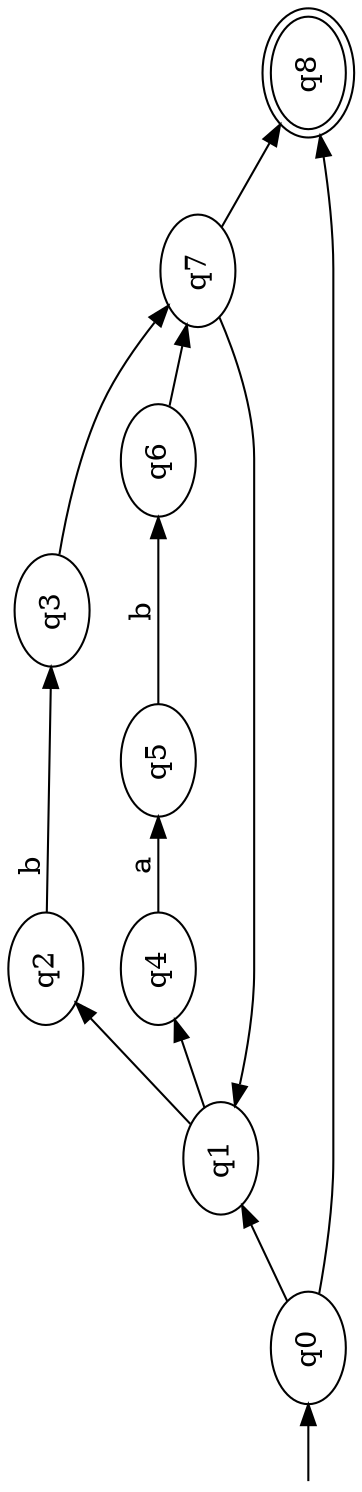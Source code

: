 digraph "g" {
	graph [
		fontsize = "14"
		fontname = "Times-Roman"
		fontcolor = "black"
		rankdir = "LR"
		bb = "0,0,202,528"
		color = "black"
		orientation = "landscape"
	]
	node [
		fontsize = "14"
		fontname = "Times-Roman"
		fontcolor = "black"
		shape = "ellipse"
		color = "black"
	]
	edge [
		fontsize = "14"
		fontname = "Times-Roman"
		fontcolor = "black"
		color = "black"
	]
	"start" [
		label = ""
		color = "white"
		width = "0"
		height = "0"
		shape = "ellipse"
	]
	"q0" [
		label = "\N"
		color = "black"
		width = "0.750000"
		fontsize = "14"
		fontname = "Times-Roman"
		fontcolor = "black"
		pos = "161,510"
		height = "0.500000"
		shape = "ellipse"
	]
	"q1" [
		label = "\N"
		color = "black"
		width = "0.750000"
		fontsize = "14"
		fontname = "Times-Roman"
		fontcolor = "black"
		pos = "119,436"
		height = "0.500000"
		shape = "ellipse"
	]
	"q2" [
		label = "\N"
		color = "black"
		width = "0.750000"
		fontsize = "14"
		fontname = "Times-Roman"
		fontcolor = "black"
		pos = "30.149254,317.601518"
		height = "0.500000"
		shape = "ellipse"
	]
	"q3" [
		label = "\N"
		color = "black"
		width = "0.750000"
		fontsize = "14"
		fontname = "Times-Roman"
		fontcolor = "black"
		pos = "34,220"
		height = "0.500000"
		shape = "ellipse"
	]
	"q4" [
		label = "\N"
		color = "black"
		width = "0.750000"
		fontsize = "14"
		fontname = "Times-Roman"
		fontcolor = "black"
		pos = "99,362"
		height = "0.500000"
		shape = "ellipse"
	]
	"q5" [
		label = "\N"
		color = "black"
		width = "0.750000"
		fontsize = "14"
		fontname = "Times-Roman"
		fontcolor = "black"
		pos = "99,274"
		height = "0.500000"
		shape = "ellipse"
	]
	"q6" [
		label = "\N"
		color = "black"
		width = "0.750000"
		fontsize = "14"
		fontname = "Times-Roman"
		fontcolor = "black"
		pos = "99,166"
		height = "0.500000"
		shape = "ellipse"
	]
	"q7" [
		label = "\N"
		color = "black"
		width = "0.750000"
		fontsize = "14"
		fontname = "Times-Roman"
		fontcolor = "black"
		pos = "119,92"
		height = "0.500000"
		shape = "ellipse"
	]
	"q8" [
		label = "\N"
		color = "black"
		width = "0.750000"
		fontsize = "14"
		fontname = "Times-Roman"
		fontcolor = "black"
		peripheries = "2"
		pos = "161,18"
		height = "0.500000"
		shape = "ellipse"
	]
	"start" -> "q0" [
		fontsize = "14"
		fontname = "Times-Roman"
		fontcolor = "black"
		color = "black"
	]
	"q0" -> "q1" [
		fontsize = "14"
		fontname = "Times-Roman"
		fontcolor = "black"
		pos = "e,129,453  151,493 146,484 139,472 134,462"
		color = "black"
	]
	"q7" -> "q8" [
		fontsize = "14"
		fontname = "Times-Roman"
		fontcolor = "black"
		pos = "e,151,35  129,75 134,66 141,54 146,44"
		color = "black"
	]
	"q3" -> "q7" [
		fontsize = "14"
		fontname = "Times-Roman"
		fontcolor = "black"
		pos = "e,97,103  39,202 44,187 52,165 63,148 74,129 79,119 89,110"
		color = "black"
	]
	"q1" -> "q2" [
		fontsize = "14"
		fontname = "Times-Roman"
		fontcolor = "black"
		pos = "e,45.149254,332.601518  98,424 79.052398,394.762651 62.139892,369.748964 52.149254,339.601518"
		color = "black"
	]
	"q2" -> "q3" [
		fontsize = "14"
		fontname = "Times-Roman"
		fontcolor = "black"
		label = "b"
		pos = "e,33,238  31.149254,299.601518 31.233078,288.046937 32.316902,258.492355 33,248"
		lp = "33.287336,287.339690"
		color = "black"
	]
	"q4" -> "q5" [
		fontsize = "14"
		fontname = "Times-Roman"
		fontcolor = "black"
		label = "a"
		pos = "e,99,292  99,344 99,332 99,316 99,302"
		lp = "99,318"
		color = "black"
	]
	"q5" -> "q6" [
		fontsize = "14"
		fontname = "Times-Roman"
		fontcolor = "black"
		label = "b"
		pos = "e,99,184  99,256 99,239 99,214 99,194"
		lp = "99,220"
		color = "black"
	]
	"q6" -> "q7" [
		fontsize = "14"
		fontname = "Times-Roman"
		fontcolor = "black"
		pos = "e,114,110  104,148 106,139 109,129 111,120"
		color = "black"
	]
	"q1" -> "q4" [
		fontsize = "14"
		fontname = "Times-Roman"
		fontcolor = "black"
		pos = "e,104,380  114,418 112,409 109,399 107,390"
		color = "black"
	]
	"q7" -> "q1" [
		fontsize = "14"
		fontname = "Times-Roman"
		fontcolor = "black"
		pos = "e,132,420  132,108 142,122 154,144 154,166 154,362 154,362 154,362 154,379 146,397 138,411"
		color = "black"
	]
	"q0" -> "q8" [
		fontsize = "14"
		fontname = "Times-Roman"
		fontcolor = "black"
		pos = "e,172,34  172,494 181,479 192,457 192,436 192,436 192,436 192,92 192,75 185,57 177,43"
		color = "black"
	]
}
